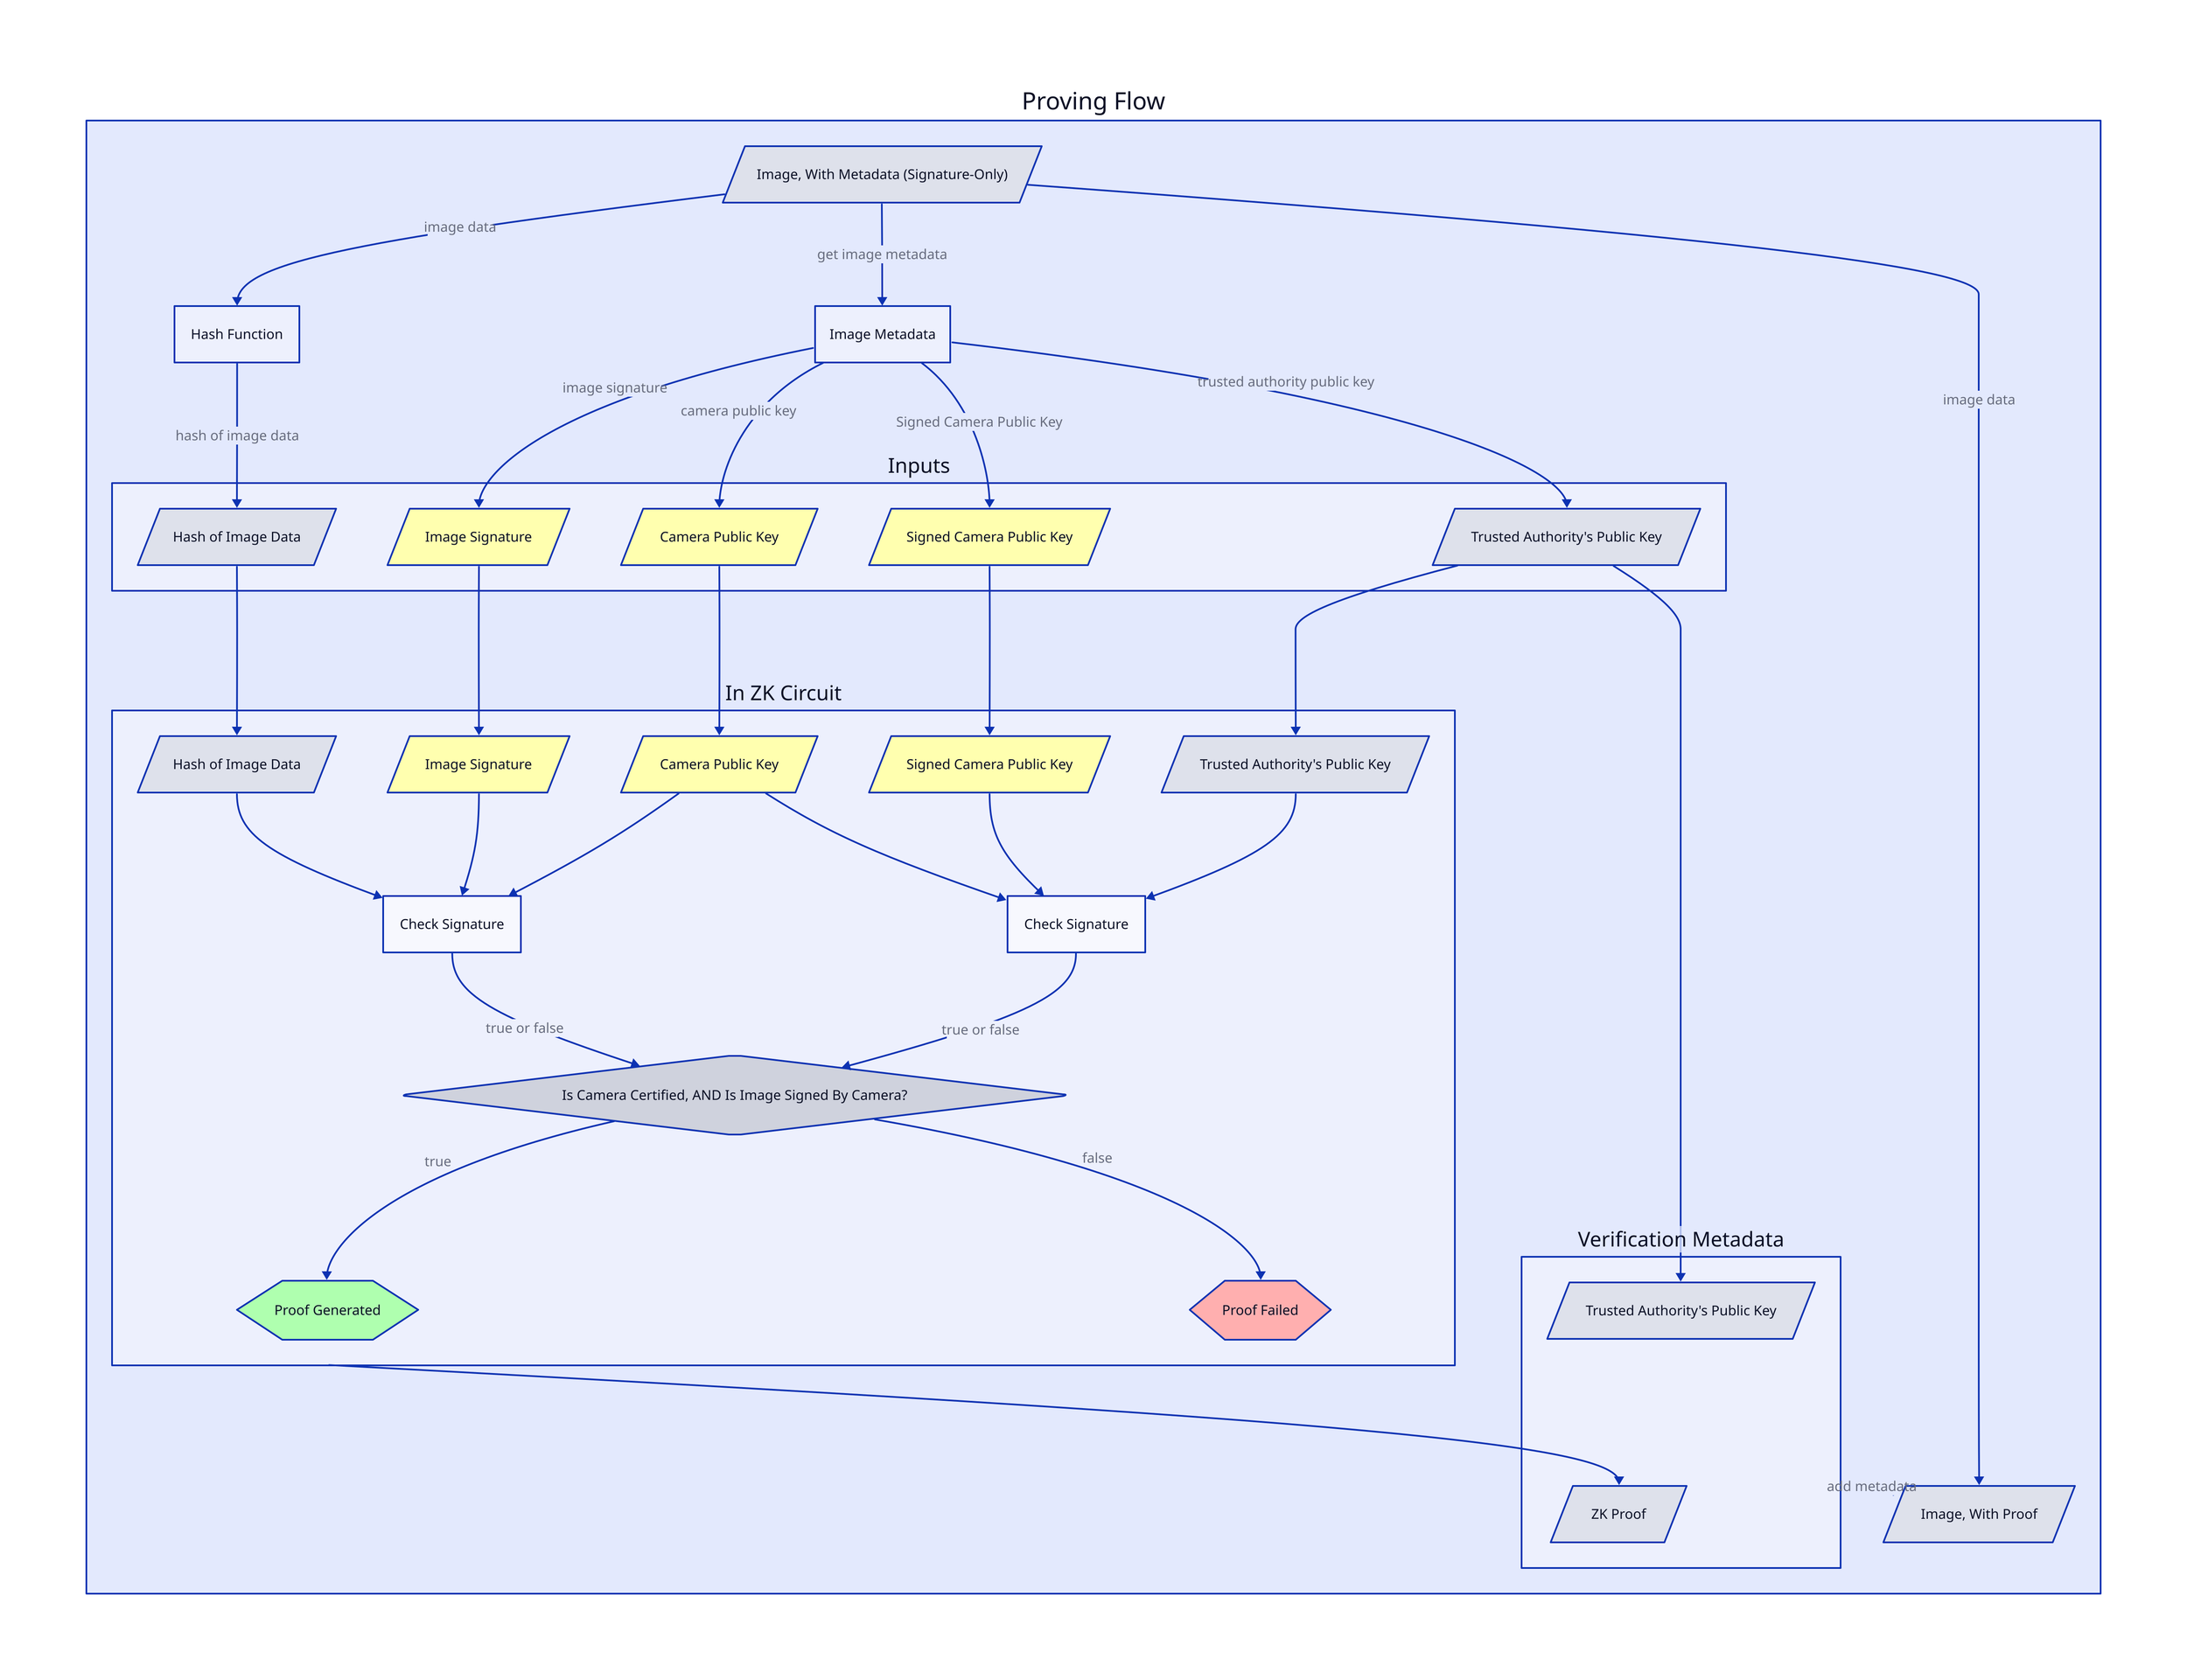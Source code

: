 proving_flow: Proving Flow {
  in_zk: In ZK Circuit {
    image_hash: Hash of Image Data
    image_signature: Image Signature
    camera_pubkey: Camera Public Key
    camera_pubkey_signature: Signed Camera Public Key
    authority_pubkey: Trusted Authority's Public Key

    image_hash.shape: parallelogram
    image_signature.shape: parallelogram
    camera_pubkey.shape: parallelogram
    camera_pubkey_signature.shape: parallelogram
    authority_pubkey.shape: parallelogram

    image_signature.style.fill: "#ffffaf"
    camera_pubkey.style.fill: "#ffffaf"
    camera_pubkey_signature.style.fill: "#ffffaf"

    is_camera_certified.shape: rectangle
    is_image_verified.shape: rectangle

    failed: Proof Failed
    success: Proof Generated

    failed.style.fill: "#ffafaf"
    success.style.fill: "#afffaf"

    failed.shape: hexagon
    success.shape: hexagon

    is_image_verified: Check Signature
    image_hash -> is_image_verified
    image_signature -> is_image_verified
    camera_pubkey -> is_image_verified

    is_camera_certified: Check Signature
    camera_pubkey -> is_camera_certified
    camera_pubkey_signature -> is_camera_certified
    authority_pubkey -> is_camera_certified

    camera_and_image_certified: Is Camera Certified, AND Is Image Signed By Camera?
    camera_and_image_certified.shape: diamond
    is_camera_certified -> camera_and_image_certified: true or false
    is_image_verified -> camera_and_image_certified: true or false
    camera_and_image_certified -> success: "true"

    camera_and_image_certified -> failed: "false"
  }

  image: Image, With Metadata (Signature-Only)
  image.shape: parallelogram

  hash_function: Hash Function

  image -> hash_function: image data
  hash_function -> inputs.image_hash: hash of image data

  # Get Prover Inputs From Signature-Based Scheme
  orig_image_metadata: Image Metadata
  orig_image_metadata -> inputs.image_signature: image signature
  orig_image_metadata -> inputs.camera_pubkey: camera public key
  orig_image_metadata -> inputs.camera_pubkey_signature: Signed Camera Public Key
  orig_image_metadata -> inputs.authority_pubkey: trusted authority public key

  image -> orig_image_metadata: get image metadata

  inputs: Inputs {
    # Private Inputs
    image_signature: Image Signature
    camera_pubkey: Camera Public Key
    camera_pubkey_signature: Signed Camera Public Key

    image_signature.shape: parallelogram
    camera_pubkey.shape: parallelogram
    camera_pubkey_signature.shape: parallelogram

    image_signature.style.fill: "#ffffaf"
    camera_pubkey.style.fill: "#ffffaf"
    camera_pubkey_signature.style.fill: "#ffffaf"

    # Public Inputs
    image_hash: Hash of Image Data
    authority_pubkey: Trusted Authority's Public Key

    image_hash.shape: parallelogram
    authority_pubkey.shape: parallelogram
  }

  inputs.image_hash -> in_zk.image_hash
  inputs.image_signature -> in_zk.image_signature
  inputs.camera_pubkey -> in_zk.camera_pubkey
  inputs.camera_pubkey_signature -> in_zk.camera_pubkey_signature
  inputs.authority_pubkey -> in_zk.authority_pubkey

  verification_data: Verification Metadata {
    zkp: ZK Proof
    zkp.shape: parallelogram

    authority_pubkey: Trusted Authority's Public Key
    authority_pubkey.shape: parallelogram
  }
  
  inputs.authority_pubkey -> verification_data.authority_pubkey
  in_zk -> verification_data.zkp

  new_image: Image, With Proof
  new_image.shape: parallelogram

  verification_data -> new_image: add metadata
  image -> new_image: image data
}